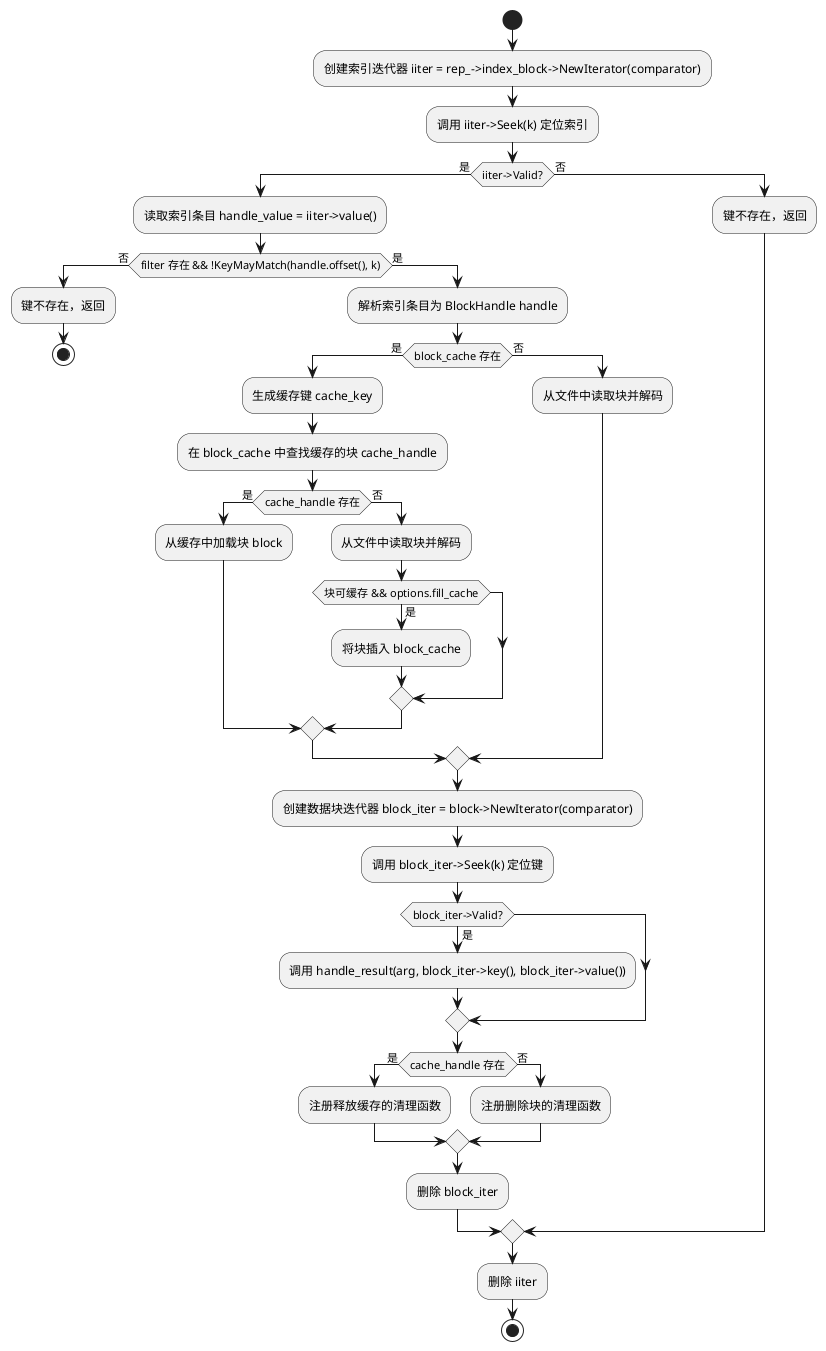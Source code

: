 @startuml table
start
:创建索引迭代器 iiter = rep_->index_block->NewIterator(comparator);
:调用 iiter->Seek(k) 定位索引;
if (iiter->Valid?) then (是)
    :读取索引条目 handle_value = iiter->value();
    if (filter 存在 && !KeyMayMatch(handle.offset(), k)) then (否)
        :键不存在，返回;
        stop
    else (是)
        :解析索引条目为 BlockHandle handle;
        if (block_cache 存在) then (是)
            :生成缓存键 cache_key;
            :在 block_cache 中查找缓存的块 cache_handle;
            if (cache_handle 存在) then (是)
                :从缓存中加载块 block;
            else (否)
                :从文件中读取块并解码;
                if (块可缓存 && options.fill_cache) then (是)
                    :将块插入 block_cache;
                endif
            endif
        else (否)
            :从文件中读取块并解码;
        endif

        :创建数据块迭代器 block_iter = block->NewIterator(comparator);
        :调用 block_iter->Seek(k) 定位键;
        if (block_iter->Valid?) then (是)
            :调用 handle_result(arg, block_iter->key(), block_iter->value());
        endif
        if (cache_handle 存在) then (是)
            :注册释放缓存的清理函数;
        else (否)
            :注册删除块的清理函数;
        endif
        :删除 block_iter;
    endif
else (否)
    :键不存在，返回;
endif
:删除 iiter;
stop
@enduml
